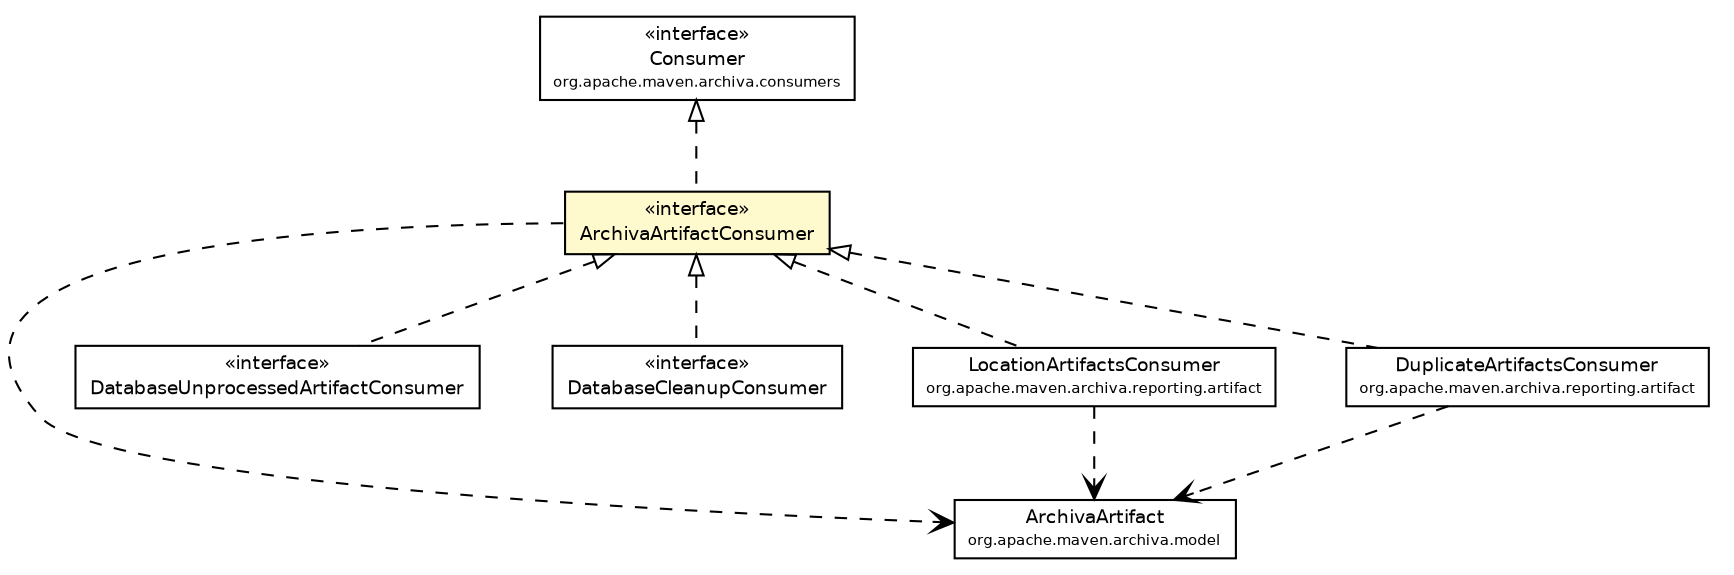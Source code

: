 #!/usr/local/bin/dot
#
# Class diagram 
# Generated by UmlGraph version 4.6 (http://www.spinellis.gr/sw/umlgraph)
#

digraph G {
	edge [fontname="Helvetica",fontsize=10,labelfontname="Helvetica",labelfontsize=10];
	node [fontname="Helvetica",fontsize=10,shape=plaintext];
	// org.apache.maven.archiva.consumers.Consumer
	c103927 [label=<<table border="0" cellborder="1" cellspacing="0" cellpadding="2" port="p" href="../../consumers/Consumer.html">
		<tr><td><table border="0" cellspacing="0" cellpadding="1">
			<tr><td> &laquo;interface&raquo; </td></tr>
			<tr><td> Consumer </td></tr>
			<tr><td><font point-size="7.0"> org.apache.maven.archiva.consumers </font></td></tr>
		</table></td></tr>
		</table>>, fontname="Helvetica", fontcolor="black", fontsize=9.0];
	// org.apache.maven.archiva.model.ArchivaArtifact
	c103937 [label=<<table border="0" cellborder="1" cellspacing="0" cellpadding="2" port="p" href="../../model/ArchivaArtifact.html">
		<tr><td><table border="0" cellspacing="0" cellpadding="1">
			<tr><td> ArchivaArtifact </td></tr>
			<tr><td><font point-size="7.0"> org.apache.maven.archiva.model </font></td></tr>
		</table></td></tr>
		</table>>, fontname="Helvetica", fontcolor="black", fontsize=9.0];
	// org.apache.maven.archiva.database.updater.DatabaseUnprocessedArtifactConsumer
	c104081 [label=<<table border="0" cellborder="1" cellspacing="0" cellpadding="2" port="p" href="./DatabaseUnprocessedArtifactConsumer.html">
		<tr><td><table border="0" cellspacing="0" cellpadding="1">
			<tr><td> &laquo;interface&raquo; </td></tr>
			<tr><td> DatabaseUnprocessedArtifactConsumer </td></tr>
		</table></td></tr>
		</table>>, fontname="Helvetica", fontcolor="black", fontsize=9.0];
	// org.apache.maven.archiva.database.updater.DatabaseCleanupConsumer
	c104083 [label=<<table border="0" cellborder="1" cellspacing="0" cellpadding="2" port="p" href="./DatabaseCleanupConsumer.html">
		<tr><td><table border="0" cellspacing="0" cellpadding="1">
			<tr><td> &laquo;interface&raquo; </td></tr>
			<tr><td> DatabaseCleanupConsumer </td></tr>
		</table></td></tr>
		</table>>, fontname="Helvetica", fontcolor="black", fontsize=9.0];
	// org.apache.maven.archiva.database.updater.ArchivaArtifactConsumer
	c104084 [label=<<table border="0" cellborder="1" cellspacing="0" cellpadding="2" port="p" bgcolor="lemonChiffon" href="./ArchivaArtifactConsumer.html">
		<tr><td><table border="0" cellspacing="0" cellpadding="1">
			<tr><td> &laquo;interface&raquo; </td></tr>
			<tr><td> ArchivaArtifactConsumer </td></tr>
		</table></td></tr>
		</table>>, fontname="Helvetica", fontcolor="black", fontsize=9.0];
	// org.apache.maven.archiva.reporting.artifact.LocationArtifactsConsumer
	c104098 [label=<<table border="0" cellborder="1" cellspacing="0" cellpadding="2" port="p" href="../../reporting/artifact/LocationArtifactsConsumer.html">
		<tr><td><table border="0" cellspacing="0" cellpadding="1">
			<tr><td> LocationArtifactsConsumer </td></tr>
			<tr><td><font point-size="7.0"> org.apache.maven.archiva.reporting.artifact </font></td></tr>
		</table></td></tr>
		</table>>, fontname="Helvetica", fontcolor="black", fontsize=9.0];
	// org.apache.maven.archiva.reporting.artifact.DuplicateArtifactsConsumer
	c104099 [label=<<table border="0" cellborder="1" cellspacing="0" cellpadding="2" port="p" href="../../reporting/artifact/DuplicateArtifactsConsumer.html">
		<tr><td><table border="0" cellspacing="0" cellpadding="1">
			<tr><td> DuplicateArtifactsConsumer </td></tr>
			<tr><td><font point-size="7.0"> org.apache.maven.archiva.reporting.artifact </font></td></tr>
		</table></td></tr>
		</table>>, fontname="Helvetica", fontcolor="black", fontsize=9.0];
	//org.apache.maven.archiva.database.updater.DatabaseUnprocessedArtifactConsumer implements org.apache.maven.archiva.database.updater.ArchivaArtifactConsumer
	c104084:p -> c104081:p [dir=back,arrowtail=empty,style=dashed];
	//org.apache.maven.archiva.database.updater.DatabaseCleanupConsumer implements org.apache.maven.archiva.database.updater.ArchivaArtifactConsumer
	c104084:p -> c104083:p [dir=back,arrowtail=empty,style=dashed];
	//org.apache.maven.archiva.database.updater.ArchivaArtifactConsumer implements org.apache.maven.archiva.consumers.Consumer
	c103927:p -> c104084:p [dir=back,arrowtail=empty,style=dashed];
	//org.apache.maven.archiva.reporting.artifact.LocationArtifactsConsumer implements org.apache.maven.archiva.database.updater.ArchivaArtifactConsumer
	c104084:p -> c104098:p [dir=back,arrowtail=empty,style=dashed];
	//org.apache.maven.archiva.reporting.artifact.DuplicateArtifactsConsumer implements org.apache.maven.archiva.database.updater.ArchivaArtifactConsumer
	c104084:p -> c104099:p [dir=back,arrowtail=empty,style=dashed];
	// org.apache.maven.archiva.database.updater.ArchivaArtifactConsumer DEPEND org.apache.maven.archiva.model.ArchivaArtifact
	c104084:p -> c103937:p [taillabel="", label="", headlabel="", fontname="Helvetica", fontcolor="black", fontsize=10.0, color="black", arrowhead=open, style=dashed];
	// org.apache.maven.archiva.reporting.artifact.LocationArtifactsConsumer DEPEND org.apache.maven.archiva.model.ArchivaArtifact
	c104098:p -> c103937:p [taillabel="", label="", headlabel="", fontname="Helvetica", fontcolor="black", fontsize=10.0, color="black", arrowhead=open, style=dashed];
	// org.apache.maven.archiva.reporting.artifact.DuplicateArtifactsConsumer DEPEND org.apache.maven.archiva.model.ArchivaArtifact
	c104099:p -> c103937:p [taillabel="", label="", headlabel="", fontname="Helvetica", fontcolor="black", fontsize=10.0, color="black", arrowhead=open, style=dashed];
}

